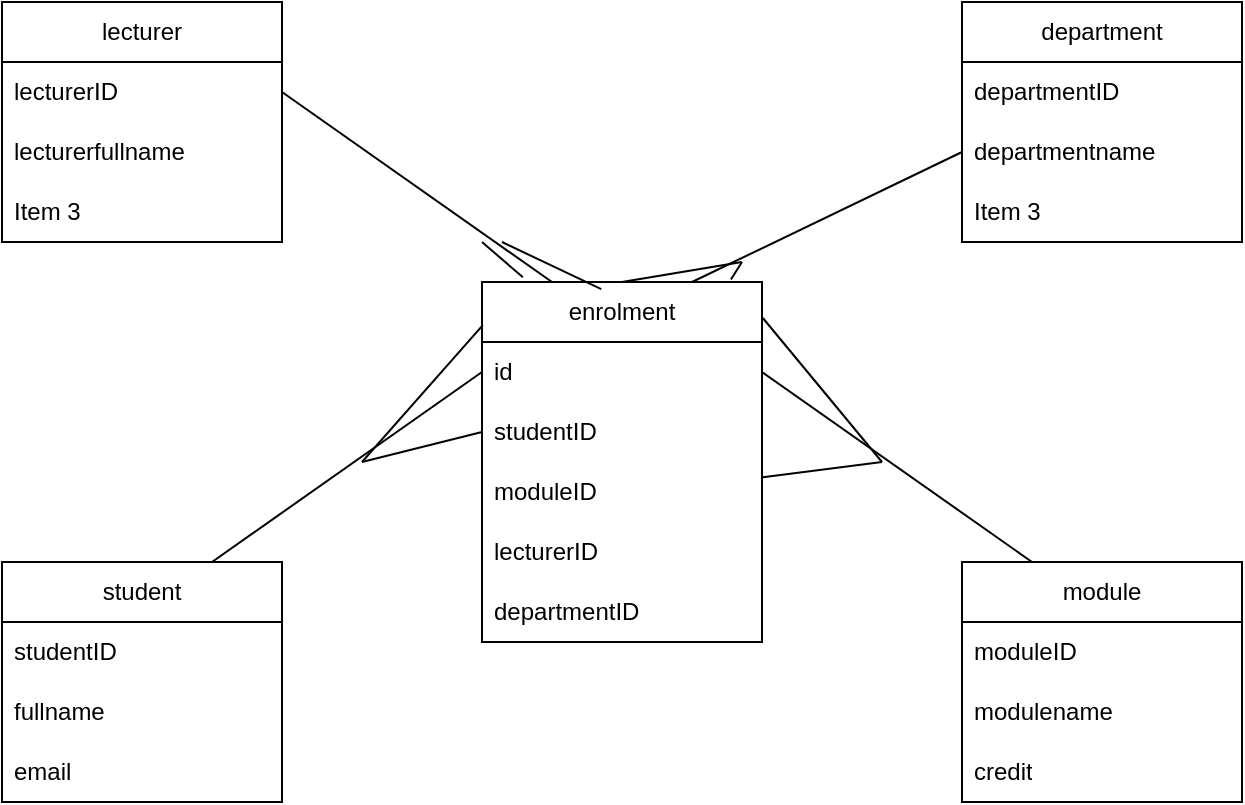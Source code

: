<mxfile version="24.7.14">
  <diagram name="Page-1" id="l0yEU2cG6QaaNA9jjgPY">
    <mxGraphModel dx="1050" dy="522" grid="1" gridSize="10" guides="1" tooltips="1" connect="1" arrows="1" fold="1" page="1" pageScale="1" pageWidth="827" pageHeight="1169" math="0" shadow="0">
      <root>
        <mxCell id="0" />
        <mxCell id="1" parent="0" />
        <object label="lecturer" id="8XM_vcPwodz0NEI828sm-3">
          <mxCell style="swimlane;fontStyle=0;childLayout=stackLayout;horizontal=1;startSize=30;horizontalStack=0;resizeParent=1;resizeParentMax=0;resizeLast=0;collapsible=1;marginBottom=0;whiteSpace=wrap;html=1;" vertex="1" parent="1">
            <mxGeometry x="80" y="50" width="140" height="120" as="geometry" />
          </mxCell>
        </object>
        <mxCell id="8XM_vcPwodz0NEI828sm-4" value="lecturerID" style="text;strokeColor=none;fillColor=none;align=left;verticalAlign=middle;spacingLeft=4;spacingRight=4;overflow=hidden;points=[[0,0.5],[1,0.5]];portConstraint=eastwest;rotatable=0;whiteSpace=wrap;html=1;" vertex="1" parent="8XM_vcPwodz0NEI828sm-3">
          <mxGeometry y="30" width="140" height="30" as="geometry" />
        </mxCell>
        <mxCell id="8XM_vcPwodz0NEI828sm-5" value="lecturerfullname" style="text;strokeColor=none;fillColor=none;align=left;verticalAlign=middle;spacingLeft=4;spacingRight=4;overflow=hidden;points=[[0,0.5],[1,0.5]];portConstraint=eastwest;rotatable=0;whiteSpace=wrap;html=1;" vertex="1" parent="8XM_vcPwodz0NEI828sm-3">
          <mxGeometry y="60" width="140" height="30" as="geometry" />
        </mxCell>
        <mxCell id="8XM_vcPwodz0NEI828sm-6" value="Item 3" style="text;strokeColor=none;fillColor=none;align=left;verticalAlign=middle;spacingLeft=4;spacingRight=4;overflow=hidden;points=[[0,0.5],[1,0.5]];portConstraint=eastwest;rotatable=0;whiteSpace=wrap;html=1;" vertex="1" parent="8XM_vcPwodz0NEI828sm-3">
          <mxGeometry y="90" width="140" height="30" as="geometry" />
        </mxCell>
        <mxCell id="8XM_vcPwodz0NEI828sm-7" value="department" style="swimlane;fontStyle=0;childLayout=stackLayout;horizontal=1;startSize=30;horizontalStack=0;resizeParent=1;resizeParentMax=0;resizeLast=0;collapsible=1;marginBottom=0;whiteSpace=wrap;html=1;" vertex="1" parent="1">
          <mxGeometry x="560" y="50" width="140" height="120" as="geometry" />
        </mxCell>
        <mxCell id="8XM_vcPwodz0NEI828sm-8" value="departmentID" style="text;strokeColor=none;fillColor=none;align=left;verticalAlign=middle;spacingLeft=4;spacingRight=4;overflow=hidden;points=[[0,0.5],[1,0.5]];portConstraint=eastwest;rotatable=0;whiteSpace=wrap;html=1;" vertex="1" parent="8XM_vcPwodz0NEI828sm-7">
          <mxGeometry y="30" width="140" height="30" as="geometry" />
        </mxCell>
        <mxCell id="8XM_vcPwodz0NEI828sm-9" value="departmentname" style="text;strokeColor=none;fillColor=none;align=left;verticalAlign=middle;spacingLeft=4;spacingRight=4;overflow=hidden;points=[[0,0.5],[1,0.5]];portConstraint=eastwest;rotatable=0;whiteSpace=wrap;html=1;" vertex="1" parent="8XM_vcPwodz0NEI828sm-7">
          <mxGeometry y="60" width="140" height="30" as="geometry" />
        </mxCell>
        <mxCell id="8XM_vcPwodz0NEI828sm-10" value="Item 3" style="text;strokeColor=none;fillColor=none;align=left;verticalAlign=middle;spacingLeft=4;spacingRight=4;overflow=hidden;points=[[0,0.5],[1,0.5]];portConstraint=eastwest;rotatable=0;whiteSpace=wrap;html=1;" vertex="1" parent="8XM_vcPwodz0NEI828sm-7">
          <mxGeometry y="90" width="140" height="30" as="geometry" />
        </mxCell>
        <mxCell id="8XM_vcPwodz0NEI828sm-11" value="enrolment" style="swimlane;fontStyle=0;childLayout=stackLayout;horizontal=1;startSize=30;horizontalStack=0;resizeParent=1;resizeParentMax=0;resizeLast=0;collapsible=1;marginBottom=0;whiteSpace=wrap;html=1;" vertex="1" parent="1">
          <mxGeometry x="320" y="190" width="140" height="180" as="geometry">
            <mxRectangle x="320" y="190" width="90" height="30" as="alternateBounds" />
          </mxGeometry>
        </mxCell>
        <mxCell id="8XM_vcPwodz0NEI828sm-12" value="id" style="text;strokeColor=none;fillColor=none;align=left;verticalAlign=middle;spacingLeft=4;spacingRight=4;overflow=hidden;points=[[0,0.5],[1,0.5]];portConstraint=eastwest;rotatable=0;whiteSpace=wrap;html=1;" vertex="1" parent="8XM_vcPwodz0NEI828sm-11">
          <mxGeometry y="30" width="140" height="30" as="geometry" />
        </mxCell>
        <mxCell id="8XM_vcPwodz0NEI828sm-13" value="studentID" style="text;strokeColor=none;fillColor=none;align=left;verticalAlign=middle;spacingLeft=4;spacingRight=4;overflow=hidden;points=[[0,0.5],[1,0.5]];portConstraint=eastwest;rotatable=0;whiteSpace=wrap;html=1;" vertex="1" parent="8XM_vcPwodz0NEI828sm-11">
          <mxGeometry y="60" width="140" height="30" as="geometry" />
        </mxCell>
        <mxCell id="8XM_vcPwodz0NEI828sm-14" value="moduleID" style="text;strokeColor=none;fillColor=none;align=left;verticalAlign=middle;spacingLeft=4;spacingRight=4;overflow=hidden;points=[[0,0.5],[1,0.5]];portConstraint=eastwest;rotatable=0;whiteSpace=wrap;html=1;" vertex="1" parent="8XM_vcPwodz0NEI828sm-11">
          <mxGeometry y="90" width="140" height="30" as="geometry" />
        </mxCell>
        <mxCell id="8XM_vcPwodz0NEI828sm-47" value="lecturerID" style="text;strokeColor=none;fillColor=none;align=left;verticalAlign=middle;spacingLeft=4;spacingRight=4;overflow=hidden;points=[[0,0.5],[1,0.5]];portConstraint=eastwest;rotatable=0;whiteSpace=wrap;html=1;" vertex="1" parent="8XM_vcPwodz0NEI828sm-11">
          <mxGeometry y="120" width="140" height="30" as="geometry" />
        </mxCell>
        <mxCell id="8XM_vcPwodz0NEI828sm-46" value="departmentID" style="text;strokeColor=none;fillColor=none;align=left;verticalAlign=middle;spacingLeft=4;spacingRight=4;overflow=hidden;points=[[0,0.5],[1,0.5]];portConstraint=eastwest;rotatable=0;whiteSpace=wrap;html=1;" vertex="1" parent="8XM_vcPwodz0NEI828sm-11">
          <mxGeometry y="150" width="140" height="30" as="geometry" />
        </mxCell>
        <mxCell id="8XM_vcPwodz0NEI828sm-15" value="student" style="swimlane;fontStyle=0;childLayout=stackLayout;horizontal=1;startSize=30;horizontalStack=0;resizeParent=1;resizeParentMax=0;resizeLast=0;collapsible=1;marginBottom=0;whiteSpace=wrap;html=1;" vertex="1" parent="1">
          <mxGeometry x="80" y="330" width="140" height="120" as="geometry" />
        </mxCell>
        <mxCell id="8XM_vcPwodz0NEI828sm-16" value="studentID" style="text;strokeColor=none;fillColor=none;align=left;verticalAlign=middle;spacingLeft=4;spacingRight=4;overflow=hidden;points=[[0,0.5],[1,0.5]];portConstraint=eastwest;rotatable=0;whiteSpace=wrap;html=1;" vertex="1" parent="8XM_vcPwodz0NEI828sm-15">
          <mxGeometry y="30" width="140" height="30" as="geometry" />
        </mxCell>
        <mxCell id="8XM_vcPwodz0NEI828sm-17" value="fullname" style="text;strokeColor=none;fillColor=none;align=left;verticalAlign=middle;spacingLeft=4;spacingRight=4;overflow=hidden;points=[[0,0.5],[1,0.5]];portConstraint=eastwest;rotatable=0;whiteSpace=wrap;html=1;" vertex="1" parent="8XM_vcPwodz0NEI828sm-15">
          <mxGeometry y="60" width="140" height="30" as="geometry" />
        </mxCell>
        <mxCell id="8XM_vcPwodz0NEI828sm-18" value="email" style="text;strokeColor=none;fillColor=none;align=left;verticalAlign=middle;spacingLeft=4;spacingRight=4;overflow=hidden;points=[[0,0.5],[1,0.5]];portConstraint=eastwest;rotatable=0;whiteSpace=wrap;html=1;" vertex="1" parent="8XM_vcPwodz0NEI828sm-15">
          <mxGeometry y="90" width="140" height="30" as="geometry" />
        </mxCell>
        <mxCell id="8XM_vcPwodz0NEI828sm-19" value="module" style="swimlane;fontStyle=0;childLayout=stackLayout;horizontal=1;startSize=30;horizontalStack=0;resizeParent=1;resizeParentMax=0;resizeLast=0;collapsible=1;marginBottom=0;whiteSpace=wrap;html=1;" vertex="1" parent="1">
          <mxGeometry x="560" y="330" width="140" height="120" as="geometry" />
        </mxCell>
        <mxCell id="8XM_vcPwodz0NEI828sm-20" value="moduleID" style="text;strokeColor=none;fillColor=none;align=left;verticalAlign=middle;spacingLeft=4;spacingRight=4;overflow=hidden;points=[[0,0.5],[1,0.5]];portConstraint=eastwest;rotatable=0;whiteSpace=wrap;html=1;" vertex="1" parent="8XM_vcPwodz0NEI828sm-19">
          <mxGeometry y="30" width="140" height="30" as="geometry" />
        </mxCell>
        <mxCell id="8XM_vcPwodz0NEI828sm-21" value="modulename" style="text;strokeColor=none;fillColor=none;align=left;verticalAlign=middle;spacingLeft=4;spacingRight=4;overflow=hidden;points=[[0,0.5],[1,0.5]];portConstraint=eastwest;rotatable=0;whiteSpace=wrap;html=1;" vertex="1" parent="8XM_vcPwodz0NEI828sm-19">
          <mxGeometry y="60" width="140" height="30" as="geometry" />
        </mxCell>
        <mxCell id="8XM_vcPwodz0NEI828sm-22" value="credit" style="text;strokeColor=none;fillColor=none;align=left;verticalAlign=middle;spacingLeft=4;spacingRight=4;overflow=hidden;points=[[0,0.5],[1,0.5]];portConstraint=eastwest;rotatable=0;whiteSpace=wrap;html=1;" vertex="1" parent="8XM_vcPwodz0NEI828sm-19">
          <mxGeometry y="90" width="140" height="30" as="geometry" />
        </mxCell>
        <mxCell id="8XM_vcPwodz0NEI828sm-24" value="" style="endArrow=none;html=1;rounded=0;entryX=1;entryY=0.5;entryDx=0;entryDy=0;exitX=0.25;exitY=0;exitDx=0;exitDy=0;" edge="1" parent="1" source="8XM_vcPwodz0NEI828sm-19" target="8XM_vcPwodz0NEI828sm-12">
          <mxGeometry width="50" height="50" relative="1" as="geometry">
            <mxPoint x="430" y="300" as="sourcePoint" />
            <mxPoint x="490" y="250" as="targetPoint" />
          </mxGeometry>
        </mxCell>
        <mxCell id="8XM_vcPwodz0NEI828sm-25" value="" style="endArrow=none;html=1;rounded=0;exitX=1.003;exitY=0.1;exitDx=0;exitDy=0;exitPerimeter=0;" edge="1" parent="1" source="8XM_vcPwodz0NEI828sm-11">
          <mxGeometry width="50" height="50" relative="1" as="geometry">
            <mxPoint x="430" y="300" as="sourcePoint" />
            <mxPoint x="520" y="280" as="targetPoint" />
          </mxGeometry>
        </mxCell>
        <mxCell id="8XM_vcPwodz0NEI828sm-26" value="" style="endArrow=none;html=1;rounded=0;exitX=1.003;exitY=0.253;exitDx=0;exitDy=0;exitPerimeter=0;" edge="1" parent="1" source="8XM_vcPwodz0NEI828sm-14">
          <mxGeometry width="50" height="50" relative="1" as="geometry">
            <mxPoint x="460" y="270" as="sourcePoint" />
            <mxPoint x="520" y="280" as="targetPoint" />
          </mxGeometry>
        </mxCell>
        <mxCell id="8XM_vcPwodz0NEI828sm-27" value="" style="endArrow=none;html=1;rounded=0;entryX=0;entryY=0.5;entryDx=0;entryDy=0;exitX=0.75;exitY=0;exitDx=0;exitDy=0;" edge="1" parent="1" source="8XM_vcPwodz0NEI828sm-15" target="8XM_vcPwodz0NEI828sm-12">
          <mxGeometry width="50" height="50" relative="1" as="geometry">
            <mxPoint x="430" y="300" as="sourcePoint" />
            <mxPoint x="480" y="250" as="targetPoint" />
          </mxGeometry>
        </mxCell>
        <mxCell id="8XM_vcPwodz0NEI828sm-28" value="" style="endArrow=none;html=1;rounded=0;exitX=0;exitY=0.5;exitDx=0;exitDy=0;" edge="1" parent="1" source="8XM_vcPwodz0NEI828sm-13">
          <mxGeometry width="50" height="50" relative="1" as="geometry">
            <mxPoint x="430" y="300" as="sourcePoint" />
            <mxPoint x="260" y="280" as="targetPoint" />
          </mxGeometry>
        </mxCell>
        <mxCell id="8XM_vcPwodz0NEI828sm-29" value="" style="endArrow=none;html=1;rounded=0;exitX=0.003;exitY=0.12;exitDx=0;exitDy=0;exitPerimeter=0;" edge="1" parent="1" source="8XM_vcPwodz0NEI828sm-11">
          <mxGeometry width="50" height="50" relative="1" as="geometry">
            <mxPoint x="430" y="300" as="sourcePoint" />
            <mxPoint x="260" y="280" as="targetPoint" />
          </mxGeometry>
        </mxCell>
        <mxCell id="8XM_vcPwodz0NEI828sm-30" value="" style="endArrow=none;html=1;rounded=0;entryX=0;entryY=0.5;entryDx=0;entryDy=0;exitX=0.75;exitY=0;exitDx=0;exitDy=0;" edge="1" parent="1" source="8XM_vcPwodz0NEI828sm-11" target="8XM_vcPwodz0NEI828sm-9">
          <mxGeometry width="50" height="50" relative="1" as="geometry">
            <mxPoint x="430" y="250" as="sourcePoint" />
            <mxPoint x="480" y="200" as="targetPoint" />
          </mxGeometry>
        </mxCell>
        <mxCell id="8XM_vcPwodz0NEI828sm-31" value="" style="endArrow=none;html=1;rounded=0;entryX=0.889;entryY=-0.007;entryDx=0;entryDy=0;entryPerimeter=0;" edge="1" parent="1" target="8XM_vcPwodz0NEI828sm-11">
          <mxGeometry width="50" height="50" relative="1" as="geometry">
            <mxPoint x="450" y="180" as="sourcePoint" />
            <mxPoint x="480" y="200" as="targetPoint" />
          </mxGeometry>
        </mxCell>
        <mxCell id="8XM_vcPwodz0NEI828sm-32" value="" style="endArrow=none;html=1;rounded=0;entryX=0.5;entryY=0;entryDx=0;entryDy=0;" edge="1" parent="1" target="8XM_vcPwodz0NEI828sm-11">
          <mxGeometry width="50" height="50" relative="1" as="geometry">
            <mxPoint x="450" y="180" as="sourcePoint" />
            <mxPoint x="410" y="180" as="targetPoint" />
          </mxGeometry>
        </mxCell>
        <mxCell id="8XM_vcPwodz0NEI828sm-33" value="" style="endArrow=none;html=1;rounded=0;entryX=1;entryY=0.5;entryDx=0;entryDy=0;exitX=0.25;exitY=0;exitDx=0;exitDy=0;" edge="1" parent="1" source="8XM_vcPwodz0NEI828sm-11" target="8XM_vcPwodz0NEI828sm-4">
          <mxGeometry width="50" height="50" relative="1" as="geometry">
            <mxPoint x="430" y="250" as="sourcePoint" />
            <mxPoint x="480" y="200" as="targetPoint" />
          </mxGeometry>
        </mxCell>
        <mxCell id="8XM_vcPwodz0NEI828sm-34" value="" style="endArrow=none;html=1;rounded=0;entryX=0.146;entryY=-0.013;entryDx=0;entryDy=0;entryPerimeter=0;" edge="1" parent="1" target="8XM_vcPwodz0NEI828sm-11">
          <mxGeometry width="50" height="50" relative="1" as="geometry">
            <mxPoint x="320" y="170" as="sourcePoint" />
            <mxPoint x="480" y="200" as="targetPoint" />
          </mxGeometry>
        </mxCell>
        <mxCell id="8XM_vcPwodz0NEI828sm-35" value="" style="endArrow=none;html=1;rounded=0;entryX=0.426;entryY=0.02;entryDx=0;entryDy=0;entryPerimeter=0;" edge="1" parent="1" target="8XM_vcPwodz0NEI828sm-11">
          <mxGeometry width="50" height="50" relative="1" as="geometry">
            <mxPoint x="330" y="170" as="sourcePoint" />
            <mxPoint x="480" y="200" as="targetPoint" />
          </mxGeometry>
        </mxCell>
      </root>
    </mxGraphModel>
  </diagram>
</mxfile>

